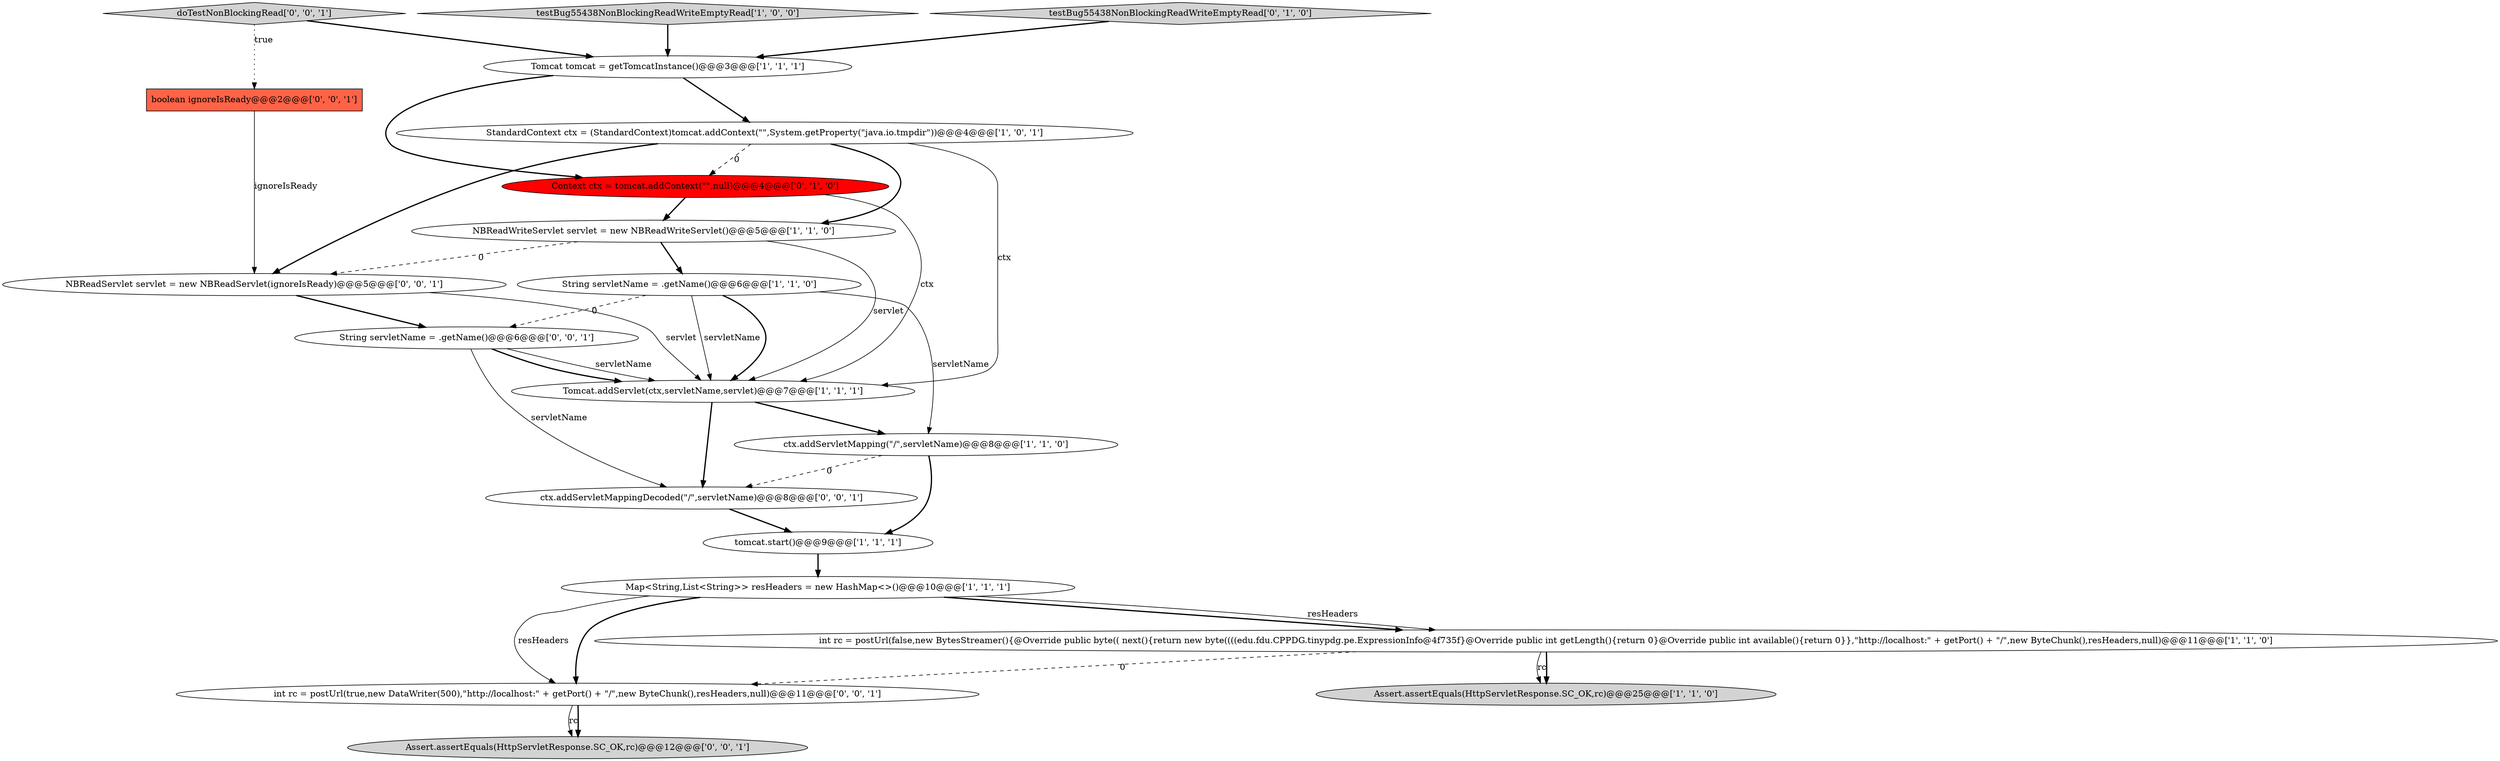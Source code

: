 digraph {
15 [style = filled, label = "String servletName = .getName()@@@6@@@['0', '0', '1']", fillcolor = white, shape = ellipse image = "AAA0AAABBB3BBB"];
4 [style = filled, label = "Map<String,List<String>> resHeaders = new HashMap<>()@@@10@@@['1', '1', '1']", fillcolor = white, shape = ellipse image = "AAA0AAABBB1BBB"];
3 [style = filled, label = "Tomcat tomcat = getTomcatInstance()@@@3@@@['1', '1', '1']", fillcolor = white, shape = ellipse image = "AAA0AAABBB1BBB"];
7 [style = filled, label = "NBReadWriteServlet servlet = new NBReadWriteServlet()@@@5@@@['1', '1', '0']", fillcolor = white, shape = ellipse image = "AAA0AAABBB1BBB"];
11 [style = filled, label = "testBug55438NonBlockingReadWriteEmptyRead['0', '1', '0']", fillcolor = lightgray, shape = diamond image = "AAA0AAABBB2BBB"];
17 [style = filled, label = "doTestNonBlockingRead['0', '0', '1']", fillcolor = lightgray, shape = diamond image = "AAA0AAABBB3BBB"];
19 [style = filled, label = "boolean ignoreIsReady@@@2@@@['0', '0', '1']", fillcolor = tomato, shape = box image = "AAA0AAABBB3BBB"];
9 [style = filled, label = "ctx.addServletMapping(\"/\",servletName)@@@8@@@['1', '1', '0']", fillcolor = white, shape = ellipse image = "AAA0AAABBB1BBB"];
10 [style = filled, label = "tomcat.start()@@@9@@@['1', '1', '1']", fillcolor = white, shape = ellipse image = "AAA0AAABBB1BBB"];
8 [style = filled, label = "Assert.assertEquals(HttpServletResponse.SC_OK,rc)@@@25@@@['1', '1', '0']", fillcolor = lightgray, shape = ellipse image = "AAA0AAABBB1BBB"];
13 [style = filled, label = "int rc = postUrl(true,new DataWriter(500),\"http://localhost:\" + getPort() + \"/\",new ByteChunk(),resHeaders,null)@@@11@@@['0', '0', '1']", fillcolor = white, shape = ellipse image = "AAA0AAABBB3BBB"];
14 [style = filled, label = "Assert.assertEquals(HttpServletResponse.SC_OK,rc)@@@12@@@['0', '0', '1']", fillcolor = lightgray, shape = ellipse image = "AAA0AAABBB3BBB"];
16 [style = filled, label = "NBReadServlet servlet = new NBReadServlet(ignoreIsReady)@@@5@@@['0', '0', '1']", fillcolor = white, shape = ellipse image = "AAA0AAABBB3BBB"];
18 [style = filled, label = "ctx.addServletMappingDecoded(\"/\",servletName)@@@8@@@['0', '0', '1']", fillcolor = white, shape = ellipse image = "AAA0AAABBB3BBB"];
0 [style = filled, label = "StandardContext ctx = (StandardContext)tomcat.addContext(\"\",System.getProperty(\"java.io.tmpdir\"))@@@4@@@['1', '0', '1']", fillcolor = white, shape = ellipse image = "AAA0AAABBB1BBB"];
1 [style = filled, label = "Tomcat.addServlet(ctx,servletName,servlet)@@@7@@@['1', '1', '1']", fillcolor = white, shape = ellipse image = "AAA0AAABBB1BBB"];
2 [style = filled, label = "testBug55438NonBlockingReadWriteEmptyRead['1', '0', '0']", fillcolor = lightgray, shape = diamond image = "AAA0AAABBB1BBB"];
5 [style = filled, label = "String servletName = .getName()@@@6@@@['1', '1', '0']", fillcolor = white, shape = ellipse image = "AAA0AAABBB1BBB"];
12 [style = filled, label = "Context ctx = tomcat.addContext(\"\",null)@@@4@@@['0', '1', '0']", fillcolor = red, shape = ellipse image = "AAA1AAABBB2BBB"];
6 [style = filled, label = "int rc = postUrl(false,new BytesStreamer(){@Override public byte(( next(){return new byte((((edu.fdu.CPPDG.tinypdg.pe.ExpressionInfo@4f735f}@Override public int getLength(){return 0}@Override public int available(){return 0}},\"http://localhost:\" + getPort() + \"/\",new ByteChunk(),resHeaders,null)@@@11@@@['1', '1', '0']", fillcolor = white, shape = ellipse image = "AAA0AAABBB1BBB"];
16->15 [style = bold, label=""];
0->16 [style = bold, label=""];
5->1 [style = solid, label="servletName"];
4->6 [style = bold, label=""];
4->13 [style = solid, label="resHeaders"];
7->16 [style = dashed, label="0"];
9->18 [style = dashed, label="0"];
2->3 [style = bold, label=""];
4->13 [style = bold, label=""];
0->1 [style = solid, label="ctx"];
1->18 [style = bold, label=""];
16->1 [style = solid, label="servlet"];
9->10 [style = bold, label=""];
3->12 [style = bold, label=""];
0->12 [style = dashed, label="0"];
13->14 [style = solid, label="rc"];
12->7 [style = bold, label=""];
3->0 [style = bold, label=""];
1->9 [style = bold, label=""];
0->7 [style = bold, label=""];
15->1 [style = solid, label="servletName"];
5->1 [style = bold, label=""];
12->1 [style = solid, label="ctx"];
7->5 [style = bold, label=""];
6->13 [style = dashed, label="0"];
19->16 [style = solid, label="ignoreIsReady"];
18->10 [style = bold, label=""];
6->8 [style = solid, label="rc"];
11->3 [style = bold, label=""];
6->8 [style = bold, label=""];
17->19 [style = dotted, label="true"];
17->3 [style = bold, label=""];
10->4 [style = bold, label=""];
4->6 [style = solid, label="resHeaders"];
5->9 [style = solid, label="servletName"];
15->18 [style = solid, label="servletName"];
5->15 [style = dashed, label="0"];
13->14 [style = bold, label=""];
7->1 [style = solid, label="servlet"];
15->1 [style = bold, label=""];
}
